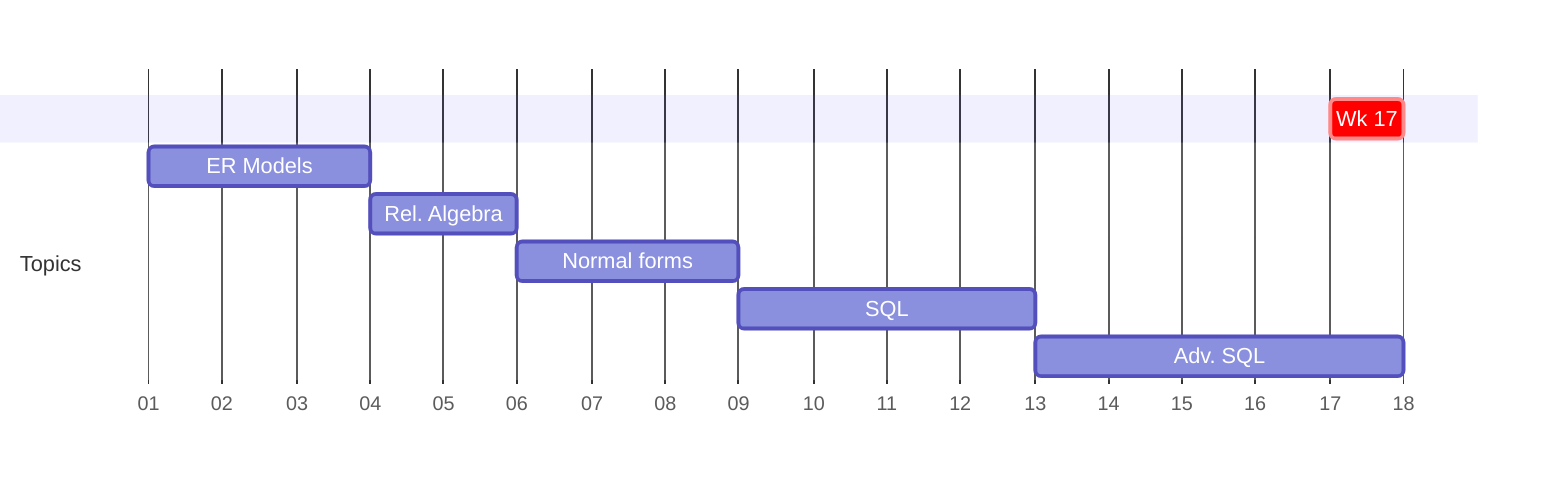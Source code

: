 gantt
        dateFormat  M/DD/YYYY
        axisFormat  %W

        section    
        Wk 17 : crit, weekblock, 4/28/2024, 1w

        section Topics
        ER Models : m1, 1/7/2024, 3w
        Rel. Algebra: m4, after m1, 2w
        Normal forms: m5, after m4, 3w
        SQL : m6, after m5, 4w
        Adv. SQL: m7, after m6, 5w